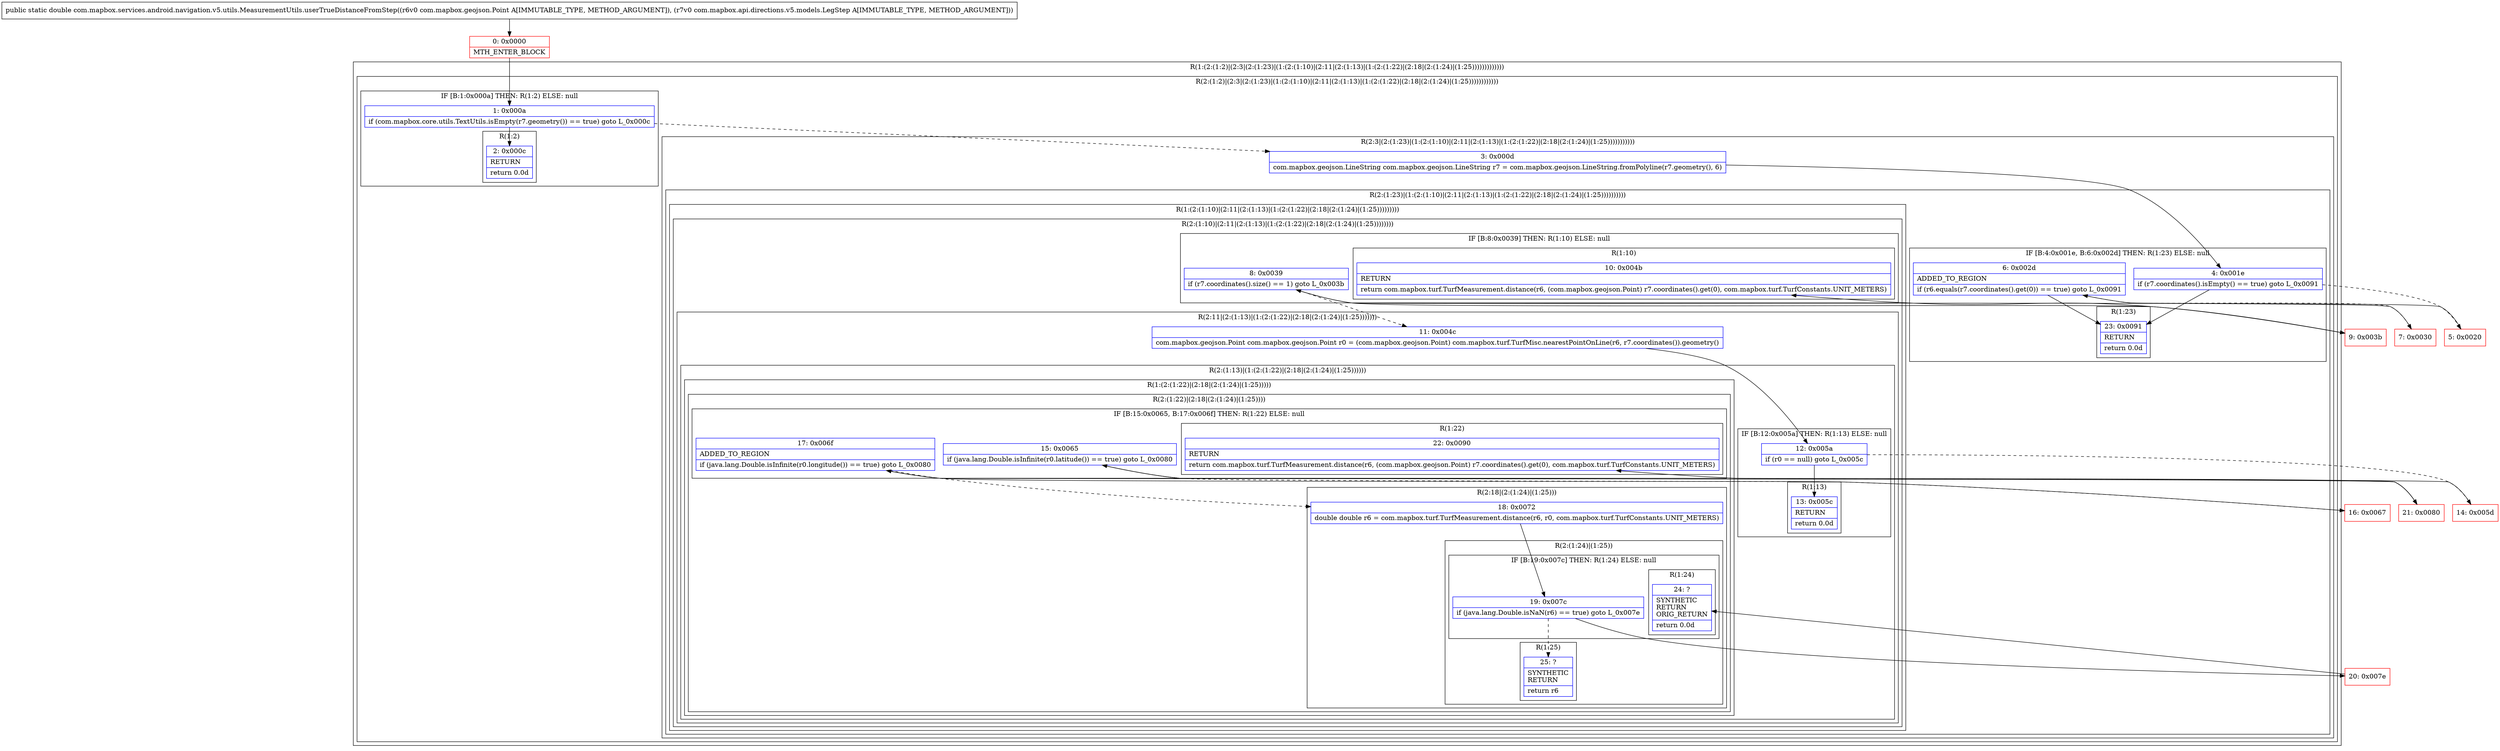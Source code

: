 digraph "CFG forcom.mapbox.services.android.navigation.v5.utils.MeasurementUtils.userTrueDistanceFromStep(Lcom\/mapbox\/geojson\/Point;Lcom\/mapbox\/api\/directions\/v5\/models\/LegStep;)D" {
subgraph cluster_Region_274903656 {
label = "R(1:(2:(1:2)|(2:3|(2:(1:23)|(1:(2:(1:10)|(2:11|(2:(1:13)|(1:(2:(1:22)|(2:18|(2:(1:24)|(1:25)))))))))))))";
node [shape=record,color=blue];
subgraph cluster_Region_579678411 {
label = "R(2:(1:2)|(2:3|(2:(1:23)|(1:(2:(1:10)|(2:11|(2:(1:13)|(1:(2:(1:22)|(2:18|(2:(1:24)|(1:25))))))))))))";
node [shape=record,color=blue];
subgraph cluster_IfRegion_1171073570 {
label = "IF [B:1:0x000a] THEN: R(1:2) ELSE: null";
node [shape=record,color=blue];
Node_1 [shape=record,label="{1\:\ 0x000a|if (com.mapbox.core.utils.TextUtils.isEmpty(r7.geometry()) == true) goto L_0x000c\l}"];
subgraph cluster_Region_1860916835 {
label = "R(1:2)";
node [shape=record,color=blue];
Node_2 [shape=record,label="{2\:\ 0x000c|RETURN\l|return 0.0d\l}"];
}
}
subgraph cluster_Region_519150955 {
label = "R(2:3|(2:(1:23)|(1:(2:(1:10)|(2:11|(2:(1:13)|(1:(2:(1:22)|(2:18|(2:(1:24)|(1:25)))))))))))";
node [shape=record,color=blue];
Node_3 [shape=record,label="{3\:\ 0x000d|com.mapbox.geojson.LineString com.mapbox.geojson.LineString r7 = com.mapbox.geojson.LineString.fromPolyline(r7.geometry(), 6)\l}"];
subgraph cluster_Region_1805600804 {
label = "R(2:(1:23)|(1:(2:(1:10)|(2:11|(2:(1:13)|(1:(2:(1:22)|(2:18|(2:(1:24)|(1:25))))))))))";
node [shape=record,color=blue];
subgraph cluster_IfRegion_498428239 {
label = "IF [B:4:0x001e, B:6:0x002d] THEN: R(1:23) ELSE: null";
node [shape=record,color=blue];
Node_4 [shape=record,label="{4\:\ 0x001e|if (r7.coordinates().isEmpty() == true) goto L_0x0091\l}"];
Node_6 [shape=record,label="{6\:\ 0x002d|ADDED_TO_REGION\l|if (r6.equals(r7.coordinates().get(0)) == true) goto L_0x0091\l}"];
subgraph cluster_Region_551495412 {
label = "R(1:23)";
node [shape=record,color=blue];
Node_23 [shape=record,label="{23\:\ 0x0091|RETURN\l|return 0.0d\l}"];
}
}
subgraph cluster_Region_208635127 {
label = "R(1:(2:(1:10)|(2:11|(2:(1:13)|(1:(2:(1:22)|(2:18|(2:(1:24)|(1:25)))))))))";
node [shape=record,color=blue];
subgraph cluster_Region_948147031 {
label = "R(2:(1:10)|(2:11|(2:(1:13)|(1:(2:(1:22)|(2:18|(2:(1:24)|(1:25))))))))";
node [shape=record,color=blue];
subgraph cluster_IfRegion_2015051225 {
label = "IF [B:8:0x0039] THEN: R(1:10) ELSE: null";
node [shape=record,color=blue];
Node_8 [shape=record,label="{8\:\ 0x0039|if (r7.coordinates().size() == 1) goto L_0x003b\l}"];
subgraph cluster_Region_1852772710 {
label = "R(1:10)";
node [shape=record,color=blue];
Node_10 [shape=record,label="{10\:\ 0x004b|RETURN\l|return com.mapbox.turf.TurfMeasurement.distance(r6, (com.mapbox.geojson.Point) r7.coordinates().get(0), com.mapbox.turf.TurfConstants.UNIT_METERS)\l}"];
}
}
subgraph cluster_Region_2087174917 {
label = "R(2:11|(2:(1:13)|(1:(2:(1:22)|(2:18|(2:(1:24)|(1:25)))))))";
node [shape=record,color=blue];
Node_11 [shape=record,label="{11\:\ 0x004c|com.mapbox.geojson.Point com.mapbox.geojson.Point r0 = (com.mapbox.geojson.Point) com.mapbox.turf.TurfMisc.nearestPointOnLine(r6, r7.coordinates()).geometry()\l}"];
subgraph cluster_Region_701248011 {
label = "R(2:(1:13)|(1:(2:(1:22)|(2:18|(2:(1:24)|(1:25))))))";
node [shape=record,color=blue];
subgraph cluster_IfRegion_1811561406 {
label = "IF [B:12:0x005a] THEN: R(1:13) ELSE: null";
node [shape=record,color=blue];
Node_12 [shape=record,label="{12\:\ 0x005a|if (r0 == null) goto L_0x005c\l}"];
subgraph cluster_Region_1895651648 {
label = "R(1:13)";
node [shape=record,color=blue];
Node_13 [shape=record,label="{13\:\ 0x005c|RETURN\l|return 0.0d\l}"];
}
}
subgraph cluster_Region_12923796 {
label = "R(1:(2:(1:22)|(2:18|(2:(1:24)|(1:25)))))";
node [shape=record,color=blue];
subgraph cluster_Region_611848688 {
label = "R(2:(1:22)|(2:18|(2:(1:24)|(1:25))))";
node [shape=record,color=blue];
subgraph cluster_IfRegion_2097734534 {
label = "IF [B:15:0x0065, B:17:0x006f] THEN: R(1:22) ELSE: null";
node [shape=record,color=blue];
Node_15 [shape=record,label="{15\:\ 0x0065|if (java.lang.Double.isInfinite(r0.latitude()) == true) goto L_0x0080\l}"];
Node_17 [shape=record,label="{17\:\ 0x006f|ADDED_TO_REGION\l|if (java.lang.Double.isInfinite(r0.longitude()) == true) goto L_0x0080\l}"];
subgraph cluster_Region_1244537559 {
label = "R(1:22)";
node [shape=record,color=blue];
Node_22 [shape=record,label="{22\:\ 0x0090|RETURN\l|return com.mapbox.turf.TurfMeasurement.distance(r6, (com.mapbox.geojson.Point) r7.coordinates().get(0), com.mapbox.turf.TurfConstants.UNIT_METERS)\l}"];
}
}
subgraph cluster_Region_1060464841 {
label = "R(2:18|(2:(1:24)|(1:25)))";
node [shape=record,color=blue];
Node_18 [shape=record,label="{18\:\ 0x0072|double double r6 = com.mapbox.turf.TurfMeasurement.distance(r6, r0, com.mapbox.turf.TurfConstants.UNIT_METERS)\l}"];
subgraph cluster_Region_1819026206 {
label = "R(2:(1:24)|(1:25))";
node [shape=record,color=blue];
subgraph cluster_IfRegion_79093090 {
label = "IF [B:19:0x007c] THEN: R(1:24) ELSE: null";
node [shape=record,color=blue];
Node_19 [shape=record,label="{19\:\ 0x007c|if (java.lang.Double.isNaN(r6) == true) goto L_0x007e\l}"];
subgraph cluster_Region_1983987850 {
label = "R(1:24)";
node [shape=record,color=blue];
Node_24 [shape=record,label="{24\:\ ?|SYNTHETIC\lRETURN\lORIG_RETURN\l|return 0.0d\l}"];
}
}
subgraph cluster_Region_1051406721 {
label = "R(1:25)";
node [shape=record,color=blue];
Node_25 [shape=record,label="{25\:\ ?|SYNTHETIC\lRETURN\l|return r6\l}"];
}
}
}
}
}
}
}
}
}
}
}
}
}
Node_0 [shape=record,color=red,label="{0\:\ 0x0000|MTH_ENTER_BLOCK\l}"];
Node_5 [shape=record,color=red,label="{5\:\ 0x0020}"];
Node_7 [shape=record,color=red,label="{7\:\ 0x0030}"];
Node_9 [shape=record,color=red,label="{9\:\ 0x003b}"];
Node_14 [shape=record,color=red,label="{14\:\ 0x005d}"];
Node_16 [shape=record,color=red,label="{16\:\ 0x0067}"];
Node_20 [shape=record,color=red,label="{20\:\ 0x007e}"];
Node_21 [shape=record,color=red,label="{21\:\ 0x0080}"];
MethodNode[shape=record,label="{public static double com.mapbox.services.android.navigation.v5.utils.MeasurementUtils.userTrueDistanceFromStep((r6v0 com.mapbox.geojson.Point A[IMMUTABLE_TYPE, METHOD_ARGUMENT]), (r7v0 com.mapbox.api.directions.v5.models.LegStep A[IMMUTABLE_TYPE, METHOD_ARGUMENT])) }"];
MethodNode -> Node_0;
Node_1 -> Node_2;
Node_1 -> Node_3[style=dashed];
Node_3 -> Node_4;
Node_4 -> Node_5[style=dashed];
Node_4 -> Node_23;
Node_6 -> Node_7[style=dashed];
Node_6 -> Node_23;
Node_8 -> Node_9;
Node_8 -> Node_11[style=dashed];
Node_11 -> Node_12;
Node_12 -> Node_13;
Node_12 -> Node_14[style=dashed];
Node_15 -> Node_16[style=dashed];
Node_15 -> Node_21;
Node_17 -> Node_18[style=dashed];
Node_17 -> Node_21;
Node_18 -> Node_19;
Node_19 -> Node_20;
Node_19 -> Node_25[style=dashed];
Node_0 -> Node_1;
Node_5 -> Node_6;
Node_7 -> Node_8;
Node_9 -> Node_10;
Node_14 -> Node_15;
Node_16 -> Node_17;
Node_20 -> Node_24;
Node_21 -> Node_22;
}

